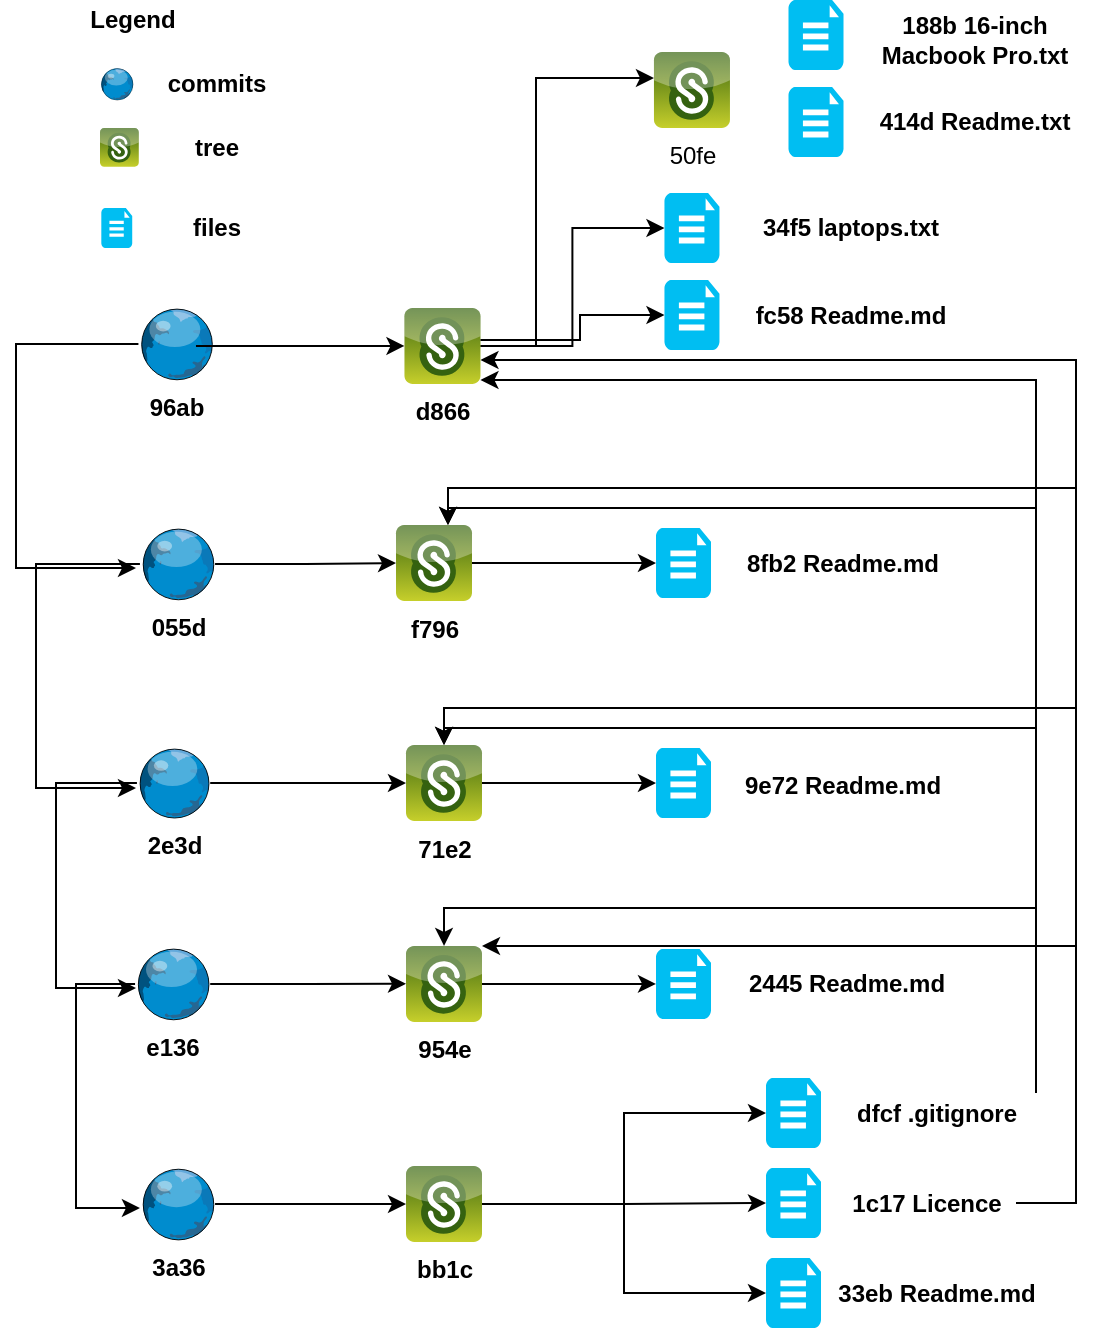 <mxfile version="13.2.3" type="device"><diagram name="Page-1" id="822b0af5-4adb-64df-f703-e8dfc1f81529"><mxGraphModel dx="1662" dy="883" grid="0" gridSize="10" guides="1" tooltips="1" connect="1" arrows="1" fold="1" page="1" pageScale="1" pageWidth="1100" pageHeight="850" background="#ffffff" math="0" shadow="0"><root><mxCell id="0"/><mxCell id="1" parent="0"/><mxCell id="xpJurWHY_KjZk78aeeB5-14" style="edgeStyle=orthogonalEdgeStyle;rounded=0;orthogonalLoop=1;jettySize=auto;html=1;entryX=0;entryY=0.5;entryDx=0;entryDy=0;entryPerimeter=0;" edge="1" parent="1" source="xpJurWHY_KjZk78aeeB5-22" target="xpJurWHY_KjZk78aeeB5-10"><mxGeometry relative="1" as="geometry"><mxPoint x="312.57" y="741.5" as="sourcePoint"/></mxGeometry></mxCell><mxCell id="xpJurWHY_KjZk78aeeB5-15" style="edgeStyle=orthogonalEdgeStyle;rounded=0;orthogonalLoop=1;jettySize=auto;html=1;entryX=0;entryY=0.5;entryDx=0;entryDy=0;entryPerimeter=0;" edge="1" parent="1" source="xpJurWHY_KjZk78aeeB5-22" target="xpJurWHY_KjZk78aeeB5-12"><mxGeometry relative="1" as="geometry"><mxPoint x="312.57" y="741.5" as="sourcePoint"/></mxGeometry></mxCell><mxCell id="xpJurWHY_KjZk78aeeB5-16" style="edgeStyle=orthogonalEdgeStyle;rounded=0;orthogonalLoop=1;jettySize=auto;html=1;entryX=0;entryY=0.5;entryDx=0;entryDy=0;entryPerimeter=0;" edge="1" parent="1" source="xpJurWHY_KjZk78aeeB5-22" target="xpJurWHY_KjZk78aeeB5-11"><mxGeometry relative="1" as="geometry"><mxPoint x="312.57" y="741.5" as="sourcePoint"/></mxGeometry></mxCell><mxCell id="xpJurWHY_KjZk78aeeB5-7" style="edgeStyle=orthogonalEdgeStyle;rounded=0;orthogonalLoop=1;jettySize=auto;html=1;" edge="1" parent="1" source="xpJurWHY_KjZk78aeeB5-2" target="xpJurWHY_KjZk78aeeB5-22"><mxGeometry relative="1" as="geometry"><mxPoint x="255" y="741.5" as="targetPoint"/></mxGeometry></mxCell><mxCell id="xpJurWHY_KjZk78aeeB5-2" value="3a36" style="verticalLabelPosition=bottom;aspect=fixed;html=1;verticalAlign=top;strokeColor=none;align=center;outlineConnect=0;shape=mxgraph.citrix.globe;fontStyle=1" vertex="1" parent="1"><mxGeometry x="131.96" y="724.05" width="37.57" height="35.9" as="geometry"/></mxCell><mxCell id="xpJurWHY_KjZk78aeeB5-26" style="edgeStyle=orthogonalEdgeStyle;rounded=0;orthogonalLoop=1;jettySize=auto;html=1;" edge="1" parent="1" source="xpJurWHY_KjZk78aeeB5-3" target="xpJurWHY_KjZk78aeeB5-2"><mxGeometry relative="1" as="geometry"><mxPoint x="130" y="744" as="targetPoint"/><Array as="points"><mxPoint x="100" y="632"/><mxPoint x="100" y="744"/></Array></mxGeometry></mxCell><mxCell id="xpJurWHY_KjZk78aeeB5-28" style="edgeStyle=orthogonalEdgeStyle;rounded=0;orthogonalLoop=1;jettySize=auto;html=1;" edge="1" parent="1" source="xpJurWHY_KjZk78aeeB5-3" target="xpJurWHY_KjZk78aeeB5-27"><mxGeometry relative="1" as="geometry"/></mxCell><mxCell id="xpJurWHY_KjZk78aeeB5-3" value="e136" style="verticalLabelPosition=bottom;aspect=fixed;html=1;verticalAlign=top;strokeColor=none;align=center;outlineConnect=0;shape=mxgraph.citrix.globe;fontStyle=1" vertex="1" parent="1"><mxGeometry x="129.53" y="614" width="37.57" height="35.89" as="geometry"/></mxCell><mxCell id="xpJurWHY_KjZk78aeeB5-25" style="edgeStyle=orthogonalEdgeStyle;rounded=0;orthogonalLoop=1;jettySize=auto;html=1;" edge="1" parent="1" source="xpJurWHY_KjZk78aeeB5-4"><mxGeometry relative="1" as="geometry"><mxPoint x="130" y="634" as="targetPoint"/><Array as="points"><mxPoint x="90" y="532"/><mxPoint x="90" y="634"/></Array></mxGeometry></mxCell><mxCell id="xpJurWHY_KjZk78aeeB5-4" value="2e3d" style="verticalLabelPosition=bottom;aspect=fixed;html=1;verticalAlign=top;strokeColor=none;align=center;outlineConnect=0;shape=mxgraph.citrix.globe;fontStyle=1" vertex="1" parent="1"><mxGeometry x="130.46" y="514" width="36.64" height="35" as="geometry"/></mxCell><mxCell id="xpJurWHY_KjZk78aeeB5-24" style="edgeStyle=orthogonalEdgeStyle;rounded=0;orthogonalLoop=1;jettySize=auto;html=1;" edge="1" parent="1" source="xpJurWHY_KjZk78aeeB5-5"><mxGeometry relative="1" as="geometry"><mxPoint x="130" y="534" as="targetPoint"/><Array as="points"><mxPoint x="80" y="422"/><mxPoint x="80" y="534"/></Array></mxGeometry></mxCell><mxCell id="xpJurWHY_KjZk78aeeB5-5" value="&lt;b&gt;055d&lt;/b&gt;" style="verticalLabelPosition=bottom;aspect=fixed;html=1;verticalAlign=top;strokeColor=none;align=center;outlineConnect=0;shape=mxgraph.citrix.globe;" vertex="1" parent="1"><mxGeometry x="131.96" y="404" width="37.57" height="35.89" as="geometry"/></mxCell><mxCell id="xpJurWHY_KjZk78aeeB5-23" style="edgeStyle=orthogonalEdgeStyle;rounded=0;orthogonalLoop=1;jettySize=auto;html=1;" edge="1" parent="1" source="xpJurWHY_KjZk78aeeB5-6"><mxGeometry relative="1" as="geometry"><mxPoint x="130" y="424" as="targetPoint"/><Array as="points"><mxPoint x="70" y="312"/><mxPoint x="70" y="424"/></Array></mxGeometry></mxCell><mxCell id="xpJurWHY_KjZk78aeeB5-6" value="96ab" style="verticalLabelPosition=bottom;aspect=fixed;html=1;verticalAlign=top;strokeColor=none;align=center;outlineConnect=0;shape=mxgraph.citrix.globe;fontStyle=1" vertex="1" parent="1"><mxGeometry x="131.21" y="294" width="37.57" height="35.89" as="geometry"/></mxCell><mxCell id="xpJurWHY_KjZk78aeeB5-10" value="" style="verticalLabelPosition=bottom;html=1;verticalAlign=top;align=center;strokeColor=none;fillColor=#00BEF2;shape=mxgraph.azure.file_2;pointerEvents=1;" vertex="1" parent="1"><mxGeometry x="445" y="724" width="27.5" height="35" as="geometry"/></mxCell><mxCell id="xpJurWHY_KjZk78aeeB5-11" value="" style="verticalLabelPosition=bottom;html=1;verticalAlign=top;align=center;strokeColor=none;fillColor=#00BEF2;shape=mxgraph.azure.file_2;pointerEvents=1;" vertex="1" parent="1"><mxGeometry x="445" y="769" width="27.5" height="35" as="geometry"/></mxCell><mxCell id="xpJurWHY_KjZk78aeeB5-12" value="" style="verticalLabelPosition=bottom;html=1;verticalAlign=top;align=center;strokeColor=none;fillColor=#00BEF2;shape=mxgraph.azure.file_2;pointerEvents=1;" vertex="1" parent="1"><mxGeometry x="445" y="679" width="27.5" height="35" as="geometry"/></mxCell><mxCell id="xpJurWHY_KjZk78aeeB5-33" style="edgeStyle=orthogonalEdgeStyle;rounded=0;orthogonalLoop=1;jettySize=auto;html=1;" edge="1" parent="1" source="xpJurWHY_KjZk78aeeB5-17" target="xpJurWHY_KjZk78aeeB5-27"><mxGeometry relative="1" as="geometry"><Array as="points"><mxPoint x="580" y="697"/><mxPoint x="580" y="594"/><mxPoint x="284" y="594"/></Array></mxGeometry></mxCell><mxCell id="xpJurWHY_KjZk78aeeB5-46" style="edgeStyle=orthogonalEdgeStyle;rounded=0;orthogonalLoop=1;jettySize=auto;html=1;" edge="1" parent="1" source="xpJurWHY_KjZk78aeeB5-17" target="xpJurWHY_KjZk78aeeB5-37"><mxGeometry relative="1" as="geometry"><Array as="points"><mxPoint x="580" y="697"/><mxPoint x="580" y="504"/><mxPoint x="284" y="504"/></Array></mxGeometry></mxCell><mxCell id="xpJurWHY_KjZk78aeeB5-48" style="edgeStyle=orthogonalEdgeStyle;rounded=0;orthogonalLoop=1;jettySize=auto;html=1;" edge="1" parent="1" source="xpJurWHY_KjZk78aeeB5-17" target="xpJurWHY_KjZk78aeeB5-42"><mxGeometry relative="1" as="geometry"><Array as="points"><mxPoint x="580" y="697"/><mxPoint x="580" y="394"/><mxPoint x="286" y="394"/></Array></mxGeometry></mxCell><mxCell id="xpJurWHY_KjZk78aeeB5-62" style="edgeStyle=orthogonalEdgeStyle;rounded=0;orthogonalLoop=1;jettySize=auto;html=1;" edge="1" parent="1" source="xpJurWHY_KjZk78aeeB5-17" target="xpJurWHY_KjZk78aeeB5-51"><mxGeometry relative="1" as="geometry"><Array as="points"><mxPoint x="580" y="697"/><mxPoint x="580" y="330"/></Array></mxGeometry></mxCell><mxCell id="xpJurWHY_KjZk78aeeB5-17" value="&lt;b&gt;dfcf .gitignore&lt;/b&gt;" style="text;html=1;align=center;verticalAlign=middle;resizable=0;points=[];autosize=1;" vertex="1" parent="1"><mxGeometry x="480" y="686.5" width="100" height="20" as="geometry"/></mxCell><mxCell id="xpJurWHY_KjZk78aeeB5-34" style="edgeStyle=orthogonalEdgeStyle;rounded=0;orthogonalLoop=1;jettySize=auto;html=1;" edge="1" parent="1" source="xpJurWHY_KjZk78aeeB5-18" target="xpJurWHY_KjZk78aeeB5-27"><mxGeometry relative="1" as="geometry"><Array as="points"><mxPoint x="600" y="742"/><mxPoint x="600" y="613"/></Array></mxGeometry></mxCell><mxCell id="xpJurWHY_KjZk78aeeB5-45" style="edgeStyle=orthogonalEdgeStyle;rounded=0;orthogonalLoop=1;jettySize=auto;html=1;" edge="1" parent="1" source="xpJurWHY_KjZk78aeeB5-18" target="xpJurWHY_KjZk78aeeB5-37"><mxGeometry relative="1" as="geometry"><Array as="points"><mxPoint x="600" y="742"/><mxPoint x="600" y="494"/><mxPoint x="284" y="494"/></Array></mxGeometry></mxCell><mxCell id="xpJurWHY_KjZk78aeeB5-47" style="edgeStyle=orthogonalEdgeStyle;rounded=0;orthogonalLoop=1;jettySize=auto;html=1;" edge="1" parent="1" source="xpJurWHY_KjZk78aeeB5-18" target="xpJurWHY_KjZk78aeeB5-42"><mxGeometry relative="1" as="geometry"><Array as="points"><mxPoint x="600" y="742"/><mxPoint x="600" y="384"/><mxPoint x="286" y="384"/></Array></mxGeometry></mxCell><mxCell id="xpJurWHY_KjZk78aeeB5-61" style="edgeStyle=orthogonalEdgeStyle;rounded=0;orthogonalLoop=1;jettySize=auto;html=1;" edge="1" parent="1" source="xpJurWHY_KjZk78aeeB5-18" target="xpJurWHY_KjZk78aeeB5-51"><mxGeometry relative="1" as="geometry"><Array as="points"><mxPoint x="600" y="742"/><mxPoint x="600" y="320"/></Array></mxGeometry></mxCell><mxCell id="xpJurWHY_KjZk78aeeB5-18" value="&lt;b&gt;1c17 Licence&lt;/b&gt;" style="text;html=1;align=center;verticalAlign=middle;resizable=0;points=[];autosize=1;" vertex="1" parent="1"><mxGeometry x="480" y="731.5" width="90" height="20" as="geometry"/></mxCell><mxCell id="xpJurWHY_KjZk78aeeB5-19" value="&lt;b&gt;33eb Readme.md&lt;/b&gt;" style="text;html=1;align=center;verticalAlign=middle;resizable=0;points=[];autosize=1;" vertex="1" parent="1"><mxGeometry x="475" y="776.5" width="110" height="20" as="geometry"/></mxCell><mxCell id="xpJurWHY_KjZk78aeeB5-22" value="bb1c" style="verticalLabelPosition=bottom;aspect=fixed;html=1;verticalAlign=top;strokeColor=none;align=center;outlineConnect=0;shape=mxgraph.citrix.sharefile;fillColor=#386510;gradientColor=#C6CF2B;gradientDirection=south;fontStyle=1" vertex="1" parent="1"><mxGeometry x="265" y="723" width="38" height="38" as="geometry"/></mxCell><mxCell id="xpJurWHY_KjZk78aeeB5-32" style="edgeStyle=orthogonalEdgeStyle;rounded=0;orthogonalLoop=1;jettySize=auto;html=1;entryX=0;entryY=0.5;entryDx=0;entryDy=0;entryPerimeter=0;" edge="1" parent="1" source="xpJurWHY_KjZk78aeeB5-27" target="xpJurWHY_KjZk78aeeB5-30"><mxGeometry relative="1" as="geometry"/></mxCell><mxCell id="xpJurWHY_KjZk78aeeB5-27" value="&lt;b&gt;954e&lt;/b&gt;" style="verticalLabelPosition=bottom;aspect=fixed;html=1;verticalAlign=top;strokeColor=none;align=center;outlineConnect=0;shape=mxgraph.citrix.sharefile;fillColor=#386510;gradientColor=#C6CF2B;gradientDirection=south;" vertex="1" parent="1"><mxGeometry x="265" y="612.94" width="38" height="38" as="geometry"/></mxCell><mxCell id="xpJurWHY_KjZk78aeeB5-30" value="" style="verticalLabelPosition=bottom;html=1;verticalAlign=top;align=center;strokeColor=none;fillColor=#00BEF2;shape=mxgraph.azure.file_2;pointerEvents=1;" vertex="1" parent="1"><mxGeometry x="390" y="614.44" width="27.5" height="35" as="geometry"/></mxCell><mxCell id="xpJurWHY_KjZk78aeeB5-31" value="&lt;b&gt;2445 Readme.md&lt;/b&gt;" style="text;html=1;align=center;verticalAlign=middle;resizable=0;points=[];autosize=1;" vertex="1" parent="1"><mxGeometry x="430" y="621.94" width="110" height="20" as="geometry"/></mxCell><mxCell id="xpJurWHY_KjZk78aeeB5-35" style="edgeStyle=orthogonalEdgeStyle;rounded=0;orthogonalLoop=1;jettySize=auto;html=1;" edge="1" parent="1" target="xpJurWHY_KjZk78aeeB5-37" source="xpJurWHY_KjZk78aeeB5-4"><mxGeometry relative="1" as="geometry"><mxPoint x="167.1" y="533.06" as="sourcePoint"/></mxGeometry></mxCell><mxCell id="xpJurWHY_KjZk78aeeB5-36" style="edgeStyle=orthogonalEdgeStyle;rounded=0;orthogonalLoop=1;jettySize=auto;html=1;entryX=0;entryY=0.5;entryDx=0;entryDy=0;entryPerimeter=0;" edge="1" parent="1" source="xpJurWHY_KjZk78aeeB5-37" target="xpJurWHY_KjZk78aeeB5-38"><mxGeometry relative="1" as="geometry"/></mxCell><mxCell id="xpJurWHY_KjZk78aeeB5-37" value="&lt;b&gt;71e2&lt;/b&gt;" style="verticalLabelPosition=bottom;aspect=fixed;html=1;verticalAlign=top;strokeColor=none;align=center;outlineConnect=0;shape=mxgraph.citrix.sharefile;fillColor=#386510;gradientColor=#C6CF2B;gradientDirection=south;" vertex="1" parent="1"><mxGeometry x="265" y="512.5" width="38" height="38" as="geometry"/></mxCell><mxCell id="xpJurWHY_KjZk78aeeB5-38" value="" style="verticalLabelPosition=bottom;html=1;verticalAlign=top;align=center;strokeColor=none;fillColor=#00BEF2;shape=mxgraph.azure.file_2;pointerEvents=1;" vertex="1" parent="1"><mxGeometry x="390" y="514" width="27.5" height="35" as="geometry"/></mxCell><mxCell id="xpJurWHY_KjZk78aeeB5-39" value="&lt;b&gt;9e72 Readme.md&lt;/b&gt;" style="text;html=1;align=center;verticalAlign=middle;resizable=0;points=[];autosize=1;" vertex="1" parent="1"><mxGeometry x="427.5" y="523" width="110" height="20" as="geometry"/></mxCell><mxCell id="xpJurWHY_KjZk78aeeB5-40" style="edgeStyle=orthogonalEdgeStyle;rounded=0;orthogonalLoop=1;jettySize=auto;html=1;" edge="1" parent="1" target="xpJurWHY_KjZk78aeeB5-42" source="xpJurWHY_KjZk78aeeB5-5"><mxGeometry relative="1" as="geometry"><mxPoint x="169.53" y="423.06" as="sourcePoint"/></mxGeometry></mxCell><mxCell id="xpJurWHY_KjZk78aeeB5-41" style="edgeStyle=orthogonalEdgeStyle;rounded=0;orthogonalLoop=1;jettySize=auto;html=1;entryX=0;entryY=0.5;entryDx=0;entryDy=0;entryPerimeter=0;" edge="1" parent="1" source="xpJurWHY_KjZk78aeeB5-42" target="xpJurWHY_KjZk78aeeB5-43"><mxGeometry relative="1" as="geometry"/></mxCell><mxCell id="xpJurWHY_KjZk78aeeB5-42" value="&lt;b&gt;f796&lt;/b&gt;" style="verticalLabelPosition=bottom;aspect=fixed;html=1;verticalAlign=top;strokeColor=none;align=center;outlineConnect=0;shape=mxgraph.citrix.sharefile;fillColor=#386510;gradientColor=#C6CF2B;gradientDirection=south;" vertex="1" parent="1"><mxGeometry x="260" y="402.5" width="38" height="38" as="geometry"/></mxCell><mxCell id="xpJurWHY_KjZk78aeeB5-43" value="" style="verticalLabelPosition=bottom;html=1;verticalAlign=top;align=center;strokeColor=none;fillColor=#00BEF2;shape=mxgraph.azure.file_2;pointerEvents=1;" vertex="1" parent="1"><mxGeometry x="390" y="404.0" width="27.5" height="35" as="geometry"/></mxCell><mxCell id="xpJurWHY_KjZk78aeeB5-44" value="&lt;b&gt;8fb2 Readme.md&lt;/b&gt;" style="text;html=1;align=center;verticalAlign=middle;resizable=0;points=[];autosize=1;" vertex="1" parent="1"><mxGeometry x="427.5" y="411.94" width="110" height="20" as="geometry"/></mxCell><mxCell id="xpJurWHY_KjZk78aeeB5-49" style="edgeStyle=orthogonalEdgeStyle;rounded=0;orthogonalLoop=1;jettySize=auto;html=1;exitX=0.766;exitY=0.529;exitDx=0;exitDy=0;exitPerimeter=0;" edge="1" parent="1" target="xpJurWHY_KjZk78aeeB5-51" source="xpJurWHY_KjZk78aeeB5-6"><mxGeometry relative="1" as="geometry"><mxPoint x="173.76" y="313.5" as="sourcePoint"/></mxGeometry></mxCell><mxCell id="xpJurWHY_KjZk78aeeB5-68" style="edgeStyle=orthogonalEdgeStyle;rounded=0;orthogonalLoop=1;jettySize=auto;html=1;entryX=0;entryY=0.5;entryDx=0;entryDy=0;entryPerimeter=0;" edge="1" parent="1" source="xpJurWHY_KjZk78aeeB5-51" target="xpJurWHY_KjZk78aeeB5-66"><mxGeometry relative="1" as="geometry"/></mxCell><mxCell id="xpJurWHY_KjZk78aeeB5-70" value="" style="edgeStyle=orthogonalEdgeStyle;rounded=0;orthogonalLoop=1;jettySize=auto;html=1;" edge="1" parent="1" source="xpJurWHY_KjZk78aeeB5-51" target="xpJurWHY_KjZk78aeeB5-69"><mxGeometry relative="1" as="geometry"><Array as="points"><mxPoint x="330" y="313"/><mxPoint x="330" y="179"/></Array></mxGeometry></mxCell><mxCell id="xpJurWHY_KjZk78aeeB5-51" value="&lt;b&gt;d866&lt;/b&gt;" style="verticalLabelPosition=bottom;aspect=fixed;html=1;verticalAlign=top;strokeColor=none;align=center;outlineConnect=0;shape=mxgraph.citrix.sharefile;fillColor=#386510;gradientColor=#C6CF2B;gradientDirection=south;" vertex="1" parent="1"><mxGeometry x="264.23" y="294.0" width="38" height="38" as="geometry"/></mxCell><mxCell id="xpJurWHY_KjZk78aeeB5-69" value="50fe" style="verticalLabelPosition=bottom;aspect=fixed;html=1;verticalAlign=top;strokeColor=none;align=center;outlineConnect=0;shape=mxgraph.citrix.sharefile;fillColor=#386510;gradientColor=#C6CF2B;gradientDirection=south;" vertex="1" parent="1"><mxGeometry x="388.98" y="166.0" width="38" height="38" as="geometry"/></mxCell><mxCell id="xpJurWHY_KjZk78aeeB5-52" value="&lt;b&gt;Legend&lt;/b&gt;" style="text;html=1;align=center;verticalAlign=middle;resizable=0;points=[];autosize=1;" vertex="1" parent="1"><mxGeometry x="98" y="140" width="60" height="20" as="geometry"/></mxCell><mxCell id="xpJurWHY_KjZk78aeeB5-53" value="" style="verticalLabelPosition=bottom;aspect=fixed;html=1;verticalAlign=top;strokeColor=none;align=center;outlineConnect=0;shape=mxgraph.citrix.globe;" vertex="1" parent="1"><mxGeometry x="112" y="174" width="16.78" height="16.03" as="geometry"/></mxCell><mxCell id="xpJurWHY_KjZk78aeeB5-56" value="" style="verticalLabelPosition=bottom;aspect=fixed;html=1;verticalAlign=top;strokeColor=none;align=center;outlineConnect=0;shape=mxgraph.citrix.sharefile;fillColor=#386510;gradientColor=#C6CF2B;gradientDirection=south;" vertex="1" parent="1"><mxGeometry x="112" y="204" width="19.39" height="19.39" as="geometry"/></mxCell><mxCell id="xpJurWHY_KjZk78aeeB5-57" value="" style="verticalLabelPosition=bottom;html=1;verticalAlign=top;align=center;strokeColor=none;fillColor=#00BEF2;shape=mxgraph.azure.file_2;pointerEvents=1;" vertex="1" parent="1"><mxGeometry x="112.66" y="244" width="15.45" height="20" as="geometry"/></mxCell><mxCell id="xpJurWHY_KjZk78aeeB5-58" value="&lt;b&gt;commits&lt;/b&gt;" style="text;html=1;align=center;verticalAlign=middle;resizable=0;points=[];autosize=1;" vertex="1" parent="1"><mxGeometry x="140" y="172.02" width="60" height="20" as="geometry"/></mxCell><mxCell id="xpJurWHY_KjZk78aeeB5-59" value="&lt;b&gt;tree&lt;/b&gt;" style="text;html=1;align=center;verticalAlign=middle;resizable=0;points=[];autosize=1;" vertex="1" parent="1"><mxGeometry x="150" y="204" width="40" height="20" as="geometry"/></mxCell><mxCell id="xpJurWHY_KjZk78aeeB5-60" value="&lt;b&gt;files&lt;/b&gt;" style="text;html=1;align=center;verticalAlign=middle;resizable=0;points=[];autosize=1;" vertex="1" parent="1"><mxGeometry x="150" y="244" width="40" height="20" as="geometry"/></mxCell><mxCell id="xpJurWHY_KjZk78aeeB5-63" style="edgeStyle=orthogonalEdgeStyle;rounded=0;orthogonalLoop=1;jettySize=auto;html=1;entryX=0;entryY=0.5;entryDx=0;entryDy=0;entryPerimeter=0;" edge="1" parent="1" target="xpJurWHY_KjZk78aeeB5-64" source="xpJurWHY_KjZk78aeeB5-51"><mxGeometry relative="1" as="geometry"><mxPoint x="310" y="320" as="sourcePoint"/><Array as="points"><mxPoint x="352" y="310"/><mxPoint x="352" y="298"/></Array></mxGeometry></mxCell><mxCell id="xpJurWHY_KjZk78aeeB5-64" value="" style="verticalLabelPosition=bottom;html=1;verticalAlign=top;align=center;strokeColor=none;fillColor=#00BEF2;shape=mxgraph.azure.file_2;pointerEvents=1;" vertex="1" parent="1"><mxGeometry x="394.23" y="280.0" width="27.5" height="35" as="geometry"/></mxCell><mxCell id="xpJurWHY_KjZk78aeeB5-65" value="&lt;b&gt;fc58 Readme.md&lt;/b&gt;" style="text;html=1;align=center;verticalAlign=middle;resizable=0;points=[];autosize=1;" vertex="1" parent="1"><mxGeometry x="431.73" y="287.94" width="110" height="20" as="geometry"/></mxCell><mxCell id="xpJurWHY_KjZk78aeeB5-66" value="" style="verticalLabelPosition=bottom;html=1;verticalAlign=top;align=center;strokeColor=none;fillColor=#00BEF2;shape=mxgraph.azure.file_2;pointerEvents=1;" vertex="1" parent="1"><mxGeometry x="394.23" y="236.5" width="27.5" height="35" as="geometry"/></mxCell><mxCell id="xpJurWHY_KjZk78aeeB5-67" value="&lt;b&gt;34f5 laptops.txt&lt;/b&gt;" style="text;html=1;align=center;verticalAlign=middle;resizable=0;points=[];autosize=1;" vertex="1" parent="1"><mxGeometry x="436.73" y="244.44" width="100" height="20" as="geometry"/></mxCell><mxCell id="xpJurWHY_KjZk78aeeB5-72" value="" style="verticalLabelPosition=bottom;html=1;verticalAlign=top;align=center;strokeColor=none;fillColor=#00BEF2;shape=mxgraph.azure.file_2;pointerEvents=1;" vertex="1" parent="1"><mxGeometry x="456.25" y="183.5" width="27.5" height="35" as="geometry"/></mxCell><mxCell id="xpJurWHY_KjZk78aeeB5-73" value="&lt;b&gt;414d Readme.txt&lt;/b&gt;" style="text;html=1;align=center;verticalAlign=middle;resizable=0;points=[];autosize=1;" vertex="1" parent="1"><mxGeometry x="493.75" y="191.44" width="110" height="20" as="geometry"/></mxCell><mxCell id="xpJurWHY_KjZk78aeeB5-74" value="" style="verticalLabelPosition=bottom;html=1;verticalAlign=top;align=center;strokeColor=none;fillColor=#00BEF2;shape=mxgraph.azure.file_2;pointerEvents=1;" vertex="1" parent="1"><mxGeometry x="456.25" y="140.0" width="27.5" height="35" as="geometry"/></mxCell><mxCell id="xpJurWHY_KjZk78aeeB5-75" value="&lt;b&gt;188b 16-inch &lt;br&gt;Macbook Pro.txt&lt;/b&gt;" style="text;html=1;align=center;verticalAlign=middle;resizable=0;points=[];autosize=1;" vertex="1" parent="1"><mxGeometry x="493.75" y="145.0" width="110" height="30" as="geometry"/></mxCell></root></mxGraphModel></diagram></mxfile>